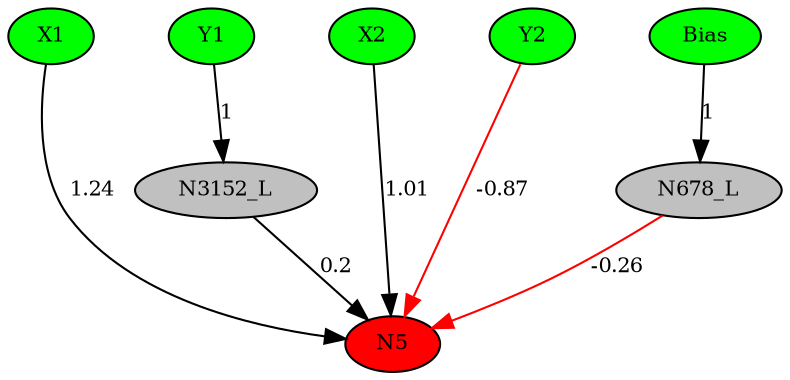 digraph g { 
N0 [shape=ellipse, label=Bias,fontsize=10,height=0.1,width=0.1,style=filled,fillcolor=green]
N1[shape=ellipse label=X1,fontsize=10,height=0.1,width=0.1,style=filled,fillcolor=green]
N2[shape=ellipse label=Y1,fontsize=10,height=0.1,width=0.1,style=filled,fillcolor=green]
N3[shape=ellipse label=X2,fontsize=10,height=0.1,width=0.1,style=filled,fillcolor=green]
N4[shape=ellipse label=Y2,fontsize=10,height=0.1,width=0.1,style=filled,fillcolor=green]
N5[shape=ellipse,fontsize = 10, height = 0.1, width = 0.1, style = filled, fillcolor = red]
N678[shape=ellipse, label=N678_L,fontsize=10,height=0.1,width=0.1,style=filled,fillcolor=gray]
N3152[shape=ellipse, label=N3152_L,fontsize=10,height=0.1,width=0.1,style=filled,fillcolor=gray]
N1 -> N5 [color=black] [ label=1.24,fontsize=10]
N3 -> N5 [color=black] [ label=1.01,fontsize=10]
N4 -> N5 [color=red] [arrowType=inv][ label=-0.87,fontsize=10]
N0 -> N678 [color=black] [ label=1,fontsize=10]
N678 -> N5 [color=red] [arrowType=inv][ label=-0.26,fontsize=10]
N2 -> N3152 [color=black] [ label=1,fontsize=10]
N3152 -> N5 [color=black] [ label=0.2,fontsize=10]
 { rank=same; 
N5
 } 
 { rank=same; 
N1 ->N2 ->N3 ->N4 ->N0 [style=invis]
 } 
}
